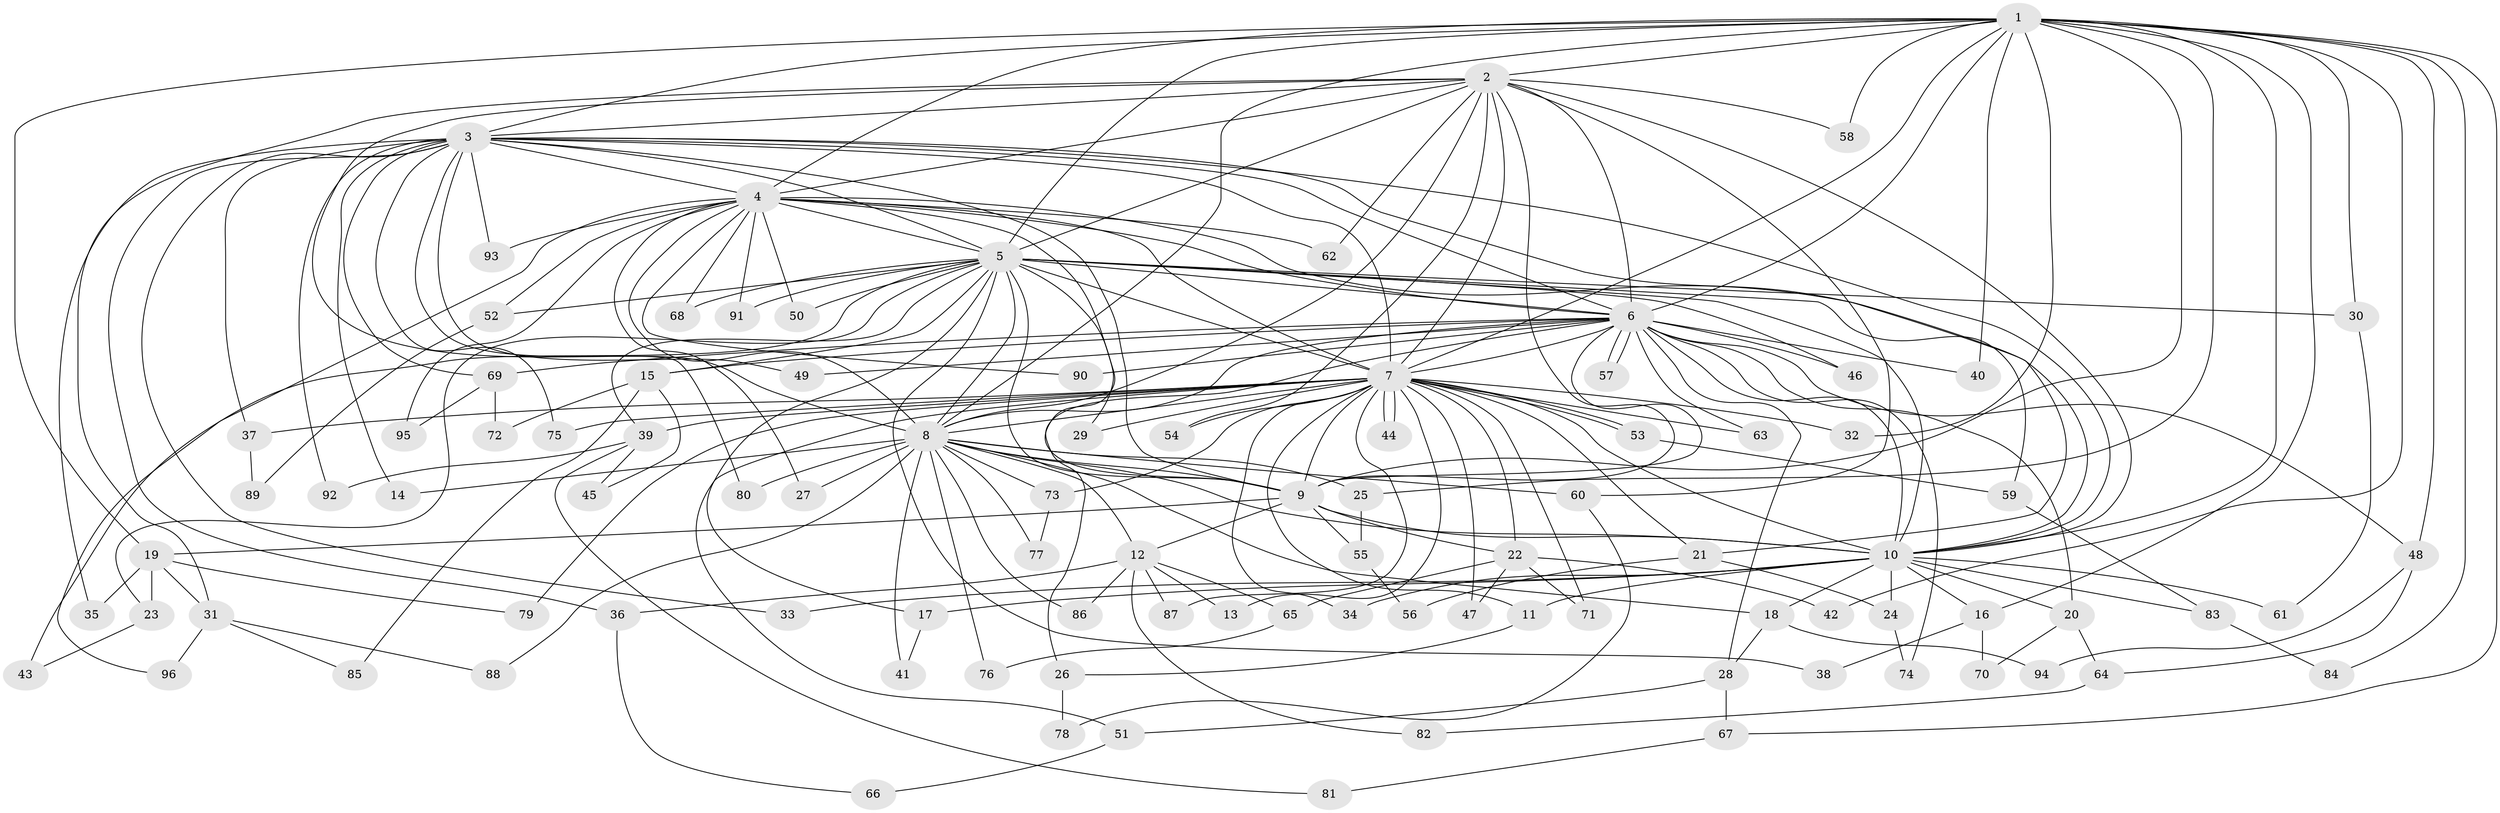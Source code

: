 // coarse degree distribution, {19: 0.04225352112676056, 22: 0.014084507042253521, 18: 0.014084507042253521, 15: 0.014084507042253521, 27: 0.014084507042253521, 21: 0.014084507042253521, 3: 0.1267605633802817, 7: 0.014084507042253521, 2: 0.5352112676056338, 5: 0.07042253521126761, 4: 0.09859154929577464, 6: 0.028169014084507043, 1: 0.014084507042253521}
// Generated by graph-tools (version 1.1) at 2025/51/02/27/25 19:51:50]
// undirected, 96 vertices, 217 edges
graph export_dot {
graph [start="1"]
  node [color=gray90,style=filled];
  1;
  2;
  3;
  4;
  5;
  6;
  7;
  8;
  9;
  10;
  11;
  12;
  13;
  14;
  15;
  16;
  17;
  18;
  19;
  20;
  21;
  22;
  23;
  24;
  25;
  26;
  27;
  28;
  29;
  30;
  31;
  32;
  33;
  34;
  35;
  36;
  37;
  38;
  39;
  40;
  41;
  42;
  43;
  44;
  45;
  46;
  47;
  48;
  49;
  50;
  51;
  52;
  53;
  54;
  55;
  56;
  57;
  58;
  59;
  60;
  61;
  62;
  63;
  64;
  65;
  66;
  67;
  68;
  69;
  70;
  71;
  72;
  73;
  74;
  75;
  76;
  77;
  78;
  79;
  80;
  81;
  82;
  83;
  84;
  85;
  86;
  87;
  88;
  89;
  90;
  91;
  92;
  93;
  94;
  95;
  96;
  1 -- 2;
  1 -- 3;
  1 -- 4;
  1 -- 5;
  1 -- 6;
  1 -- 7;
  1 -- 8;
  1 -- 9;
  1 -- 10;
  1 -- 16;
  1 -- 19;
  1 -- 25;
  1 -- 30;
  1 -- 32;
  1 -- 40;
  1 -- 42;
  1 -- 48;
  1 -- 58;
  1 -- 67;
  1 -- 84;
  2 -- 3;
  2 -- 4;
  2 -- 5;
  2 -- 6;
  2 -- 7;
  2 -- 8;
  2 -- 9;
  2 -- 10;
  2 -- 31;
  2 -- 54;
  2 -- 58;
  2 -- 60;
  2 -- 62;
  2 -- 80;
  3 -- 4;
  3 -- 5;
  3 -- 6;
  3 -- 7;
  3 -- 8;
  3 -- 9;
  3 -- 10;
  3 -- 14;
  3 -- 21;
  3 -- 33;
  3 -- 35;
  3 -- 36;
  3 -- 37;
  3 -- 49;
  3 -- 69;
  3 -- 75;
  3 -- 92;
  3 -- 93;
  4 -- 5;
  4 -- 6;
  4 -- 7;
  4 -- 8;
  4 -- 9;
  4 -- 10;
  4 -- 27;
  4 -- 50;
  4 -- 52;
  4 -- 62;
  4 -- 68;
  4 -- 90;
  4 -- 91;
  4 -- 93;
  4 -- 95;
  4 -- 96;
  5 -- 6;
  5 -- 7;
  5 -- 8;
  5 -- 9;
  5 -- 10;
  5 -- 15;
  5 -- 17;
  5 -- 23;
  5 -- 29;
  5 -- 30;
  5 -- 38;
  5 -- 39;
  5 -- 43;
  5 -- 46;
  5 -- 50;
  5 -- 52;
  5 -- 59;
  5 -- 68;
  5 -- 91;
  6 -- 7;
  6 -- 8;
  6 -- 9;
  6 -- 10;
  6 -- 15;
  6 -- 20;
  6 -- 26;
  6 -- 28;
  6 -- 40;
  6 -- 46;
  6 -- 48;
  6 -- 49;
  6 -- 57;
  6 -- 57;
  6 -- 63;
  6 -- 69;
  6 -- 74;
  6 -- 90;
  7 -- 8;
  7 -- 9;
  7 -- 10;
  7 -- 11;
  7 -- 13;
  7 -- 21;
  7 -- 22;
  7 -- 29;
  7 -- 32;
  7 -- 34;
  7 -- 37;
  7 -- 39;
  7 -- 44;
  7 -- 44;
  7 -- 47;
  7 -- 51;
  7 -- 53;
  7 -- 53;
  7 -- 54;
  7 -- 63;
  7 -- 71;
  7 -- 73;
  7 -- 75;
  7 -- 79;
  7 -- 87;
  8 -- 9;
  8 -- 10;
  8 -- 12;
  8 -- 14;
  8 -- 18;
  8 -- 25;
  8 -- 27;
  8 -- 41;
  8 -- 60;
  8 -- 73;
  8 -- 76;
  8 -- 77;
  8 -- 80;
  8 -- 86;
  8 -- 88;
  9 -- 10;
  9 -- 12;
  9 -- 19;
  9 -- 22;
  9 -- 55;
  10 -- 11;
  10 -- 16;
  10 -- 17;
  10 -- 18;
  10 -- 20;
  10 -- 24;
  10 -- 33;
  10 -- 34;
  10 -- 61;
  10 -- 83;
  11 -- 26;
  12 -- 13;
  12 -- 36;
  12 -- 65;
  12 -- 82;
  12 -- 86;
  12 -- 87;
  15 -- 45;
  15 -- 72;
  15 -- 85;
  16 -- 38;
  16 -- 70;
  17 -- 41;
  18 -- 28;
  18 -- 94;
  19 -- 23;
  19 -- 31;
  19 -- 35;
  19 -- 79;
  20 -- 64;
  20 -- 70;
  21 -- 24;
  21 -- 56;
  22 -- 42;
  22 -- 47;
  22 -- 65;
  22 -- 71;
  23 -- 43;
  24 -- 74;
  25 -- 55;
  26 -- 78;
  28 -- 51;
  28 -- 67;
  30 -- 61;
  31 -- 85;
  31 -- 88;
  31 -- 96;
  36 -- 66;
  37 -- 89;
  39 -- 45;
  39 -- 81;
  39 -- 92;
  48 -- 64;
  48 -- 94;
  51 -- 66;
  52 -- 89;
  53 -- 59;
  55 -- 56;
  59 -- 83;
  60 -- 78;
  64 -- 82;
  65 -- 76;
  67 -- 81;
  69 -- 72;
  69 -- 95;
  73 -- 77;
  83 -- 84;
}
